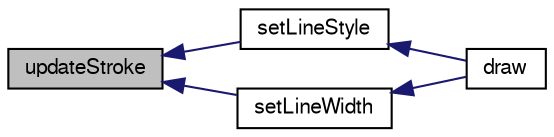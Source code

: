 digraph G
{
  edge [fontname="FreeSans",fontsize="10",labelfontname="FreeSans",labelfontsize="10"];
  node [fontname="FreeSans",fontsize="10",shape=record];
  rankdir="LR";
  Node1 [label="updateStroke",height=0.2,width=0.4,color="black", fillcolor="grey75", style="filled" fontcolor="black"];
  Node1 -> Node2 [dir="back",color="midnightblue",fontsize="10",style="solid",fontname="FreeSans"];
  Node2 [label="setLineStyle",height=0.2,width=0.4,color="black", fillcolor="white", style="filled",URL="$classorg_1_1octave_1_1graphics_1_1_j2_d_renderer.html#acbad88e556350a92ca098d5e32f46b28"];
  Node2 -> Node3 [dir="back",color="midnightblue",fontsize="10",style="solid",fontname="FreeSans"];
  Node3 [label="draw",height=0.2,width=0.4,color="black", fillcolor="white", style="filled",URL="$classorg_1_1octave_1_1graphics_1_1_j2_d_renderer.html#ab588b12f170009092885178a83c38eab"];
  Node1 -> Node4 [dir="back",color="midnightblue",fontsize="10",style="solid",fontname="FreeSans"];
  Node4 [label="setLineWidth",height=0.2,width=0.4,color="black", fillcolor="white", style="filled",URL="$classorg_1_1octave_1_1graphics_1_1_j2_d_renderer.html#a6c99e9cc2f4286c9b0918df676fa81c0"];
  Node4 -> Node3 [dir="back",color="midnightblue",fontsize="10",style="solid",fontname="FreeSans"];
}
